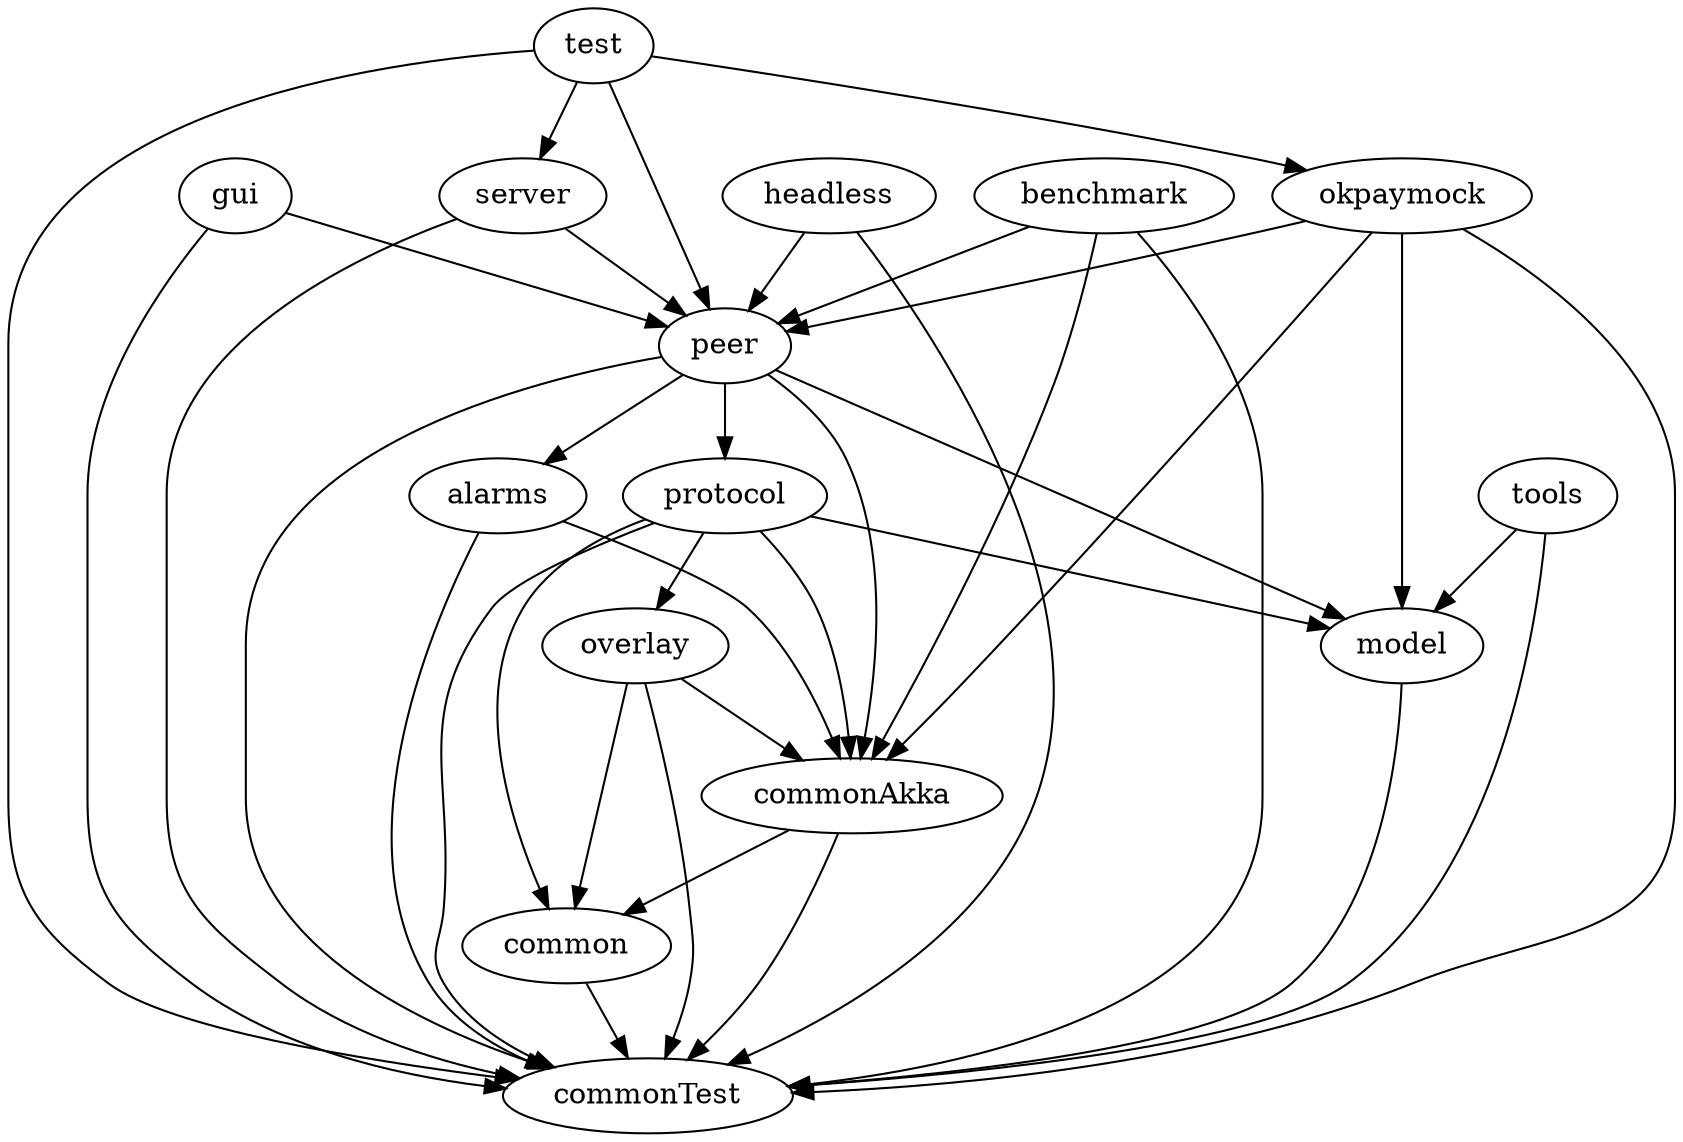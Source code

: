 digraph {
    alarms -> commonTest, commonAkka;
    server -> peer, commonTest;
    test -> peer, server, commonTest, okpaymock;
    gui -> peer, commonTest;
    tools -> model, commonTest;
    peer -> alarms, model, protocol, commonAkka, commonTest;
    protocol -> model, common, commonAkka, commonTest, overlay;
    overlay -> common, commonAkka, commonTest;
    model -> commonTest;
    common -> commonTest;
    headless -> peer, commonTest;
    okpaymock -> model, peer, commonAkka, commonTest;
    commonAkka -> common, commonTest;
    benchmark -> peer, commonAkka, commonTest;
}
